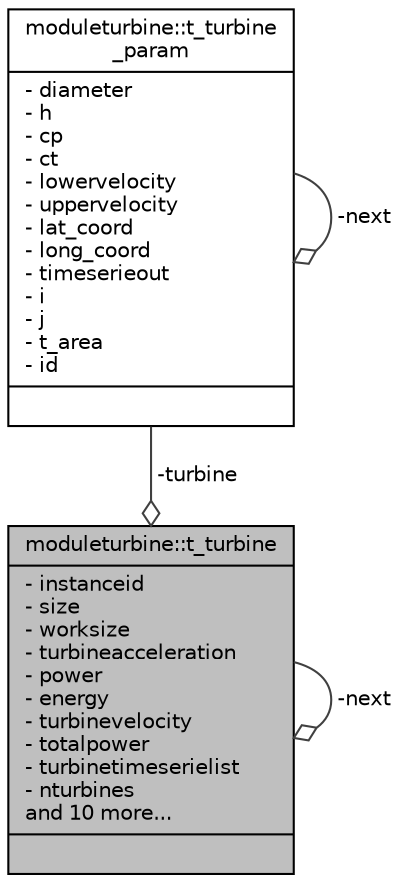 digraph "moduleturbine::t_turbine"
{
 // LATEX_PDF_SIZE
  edge [fontname="Helvetica",fontsize="10",labelfontname="Helvetica",labelfontsize="10"];
  node [fontname="Helvetica",fontsize="10",shape=record];
  Node1 [label="{moduleturbine::t_turbine\n|- instanceid\l- size\l- worksize\l- turbineacceleration\l- power\l- energy\l- turbinevelocity\l- totalpower\l- turbinetimeserielist\l- nturbines\land 10 more...\l|}",height=0.2,width=0.4,color="black", fillcolor="grey75", style="filled", fontcolor="black",tooltip=" "];
  Node2 -> Node1 [color="grey25",fontsize="10",style="solid",label=" -turbine" ,arrowhead="odiamond",fontname="Helvetica"];
  Node2 [label="{moduleturbine::t_turbine\l_param\n|- diameter\l- h\l- cp\l- ct\l- lowervelocity\l- uppervelocity\l- lat_coord\l- long_coord\l- timeserieout\l- i\l- j\l- t_area\l- id\l|}",height=0.2,width=0.4,color="black", fillcolor="white", style="filled",URL="$structmoduleturbine_1_1t__turbine__param.html",tooltip=" "];
  Node2 -> Node2 [color="grey25",fontsize="10",style="solid",label=" -next" ,arrowhead="odiamond",fontname="Helvetica"];
  Node1 -> Node1 [color="grey25",fontsize="10",style="solid",label=" -next" ,arrowhead="odiamond",fontname="Helvetica"];
}
